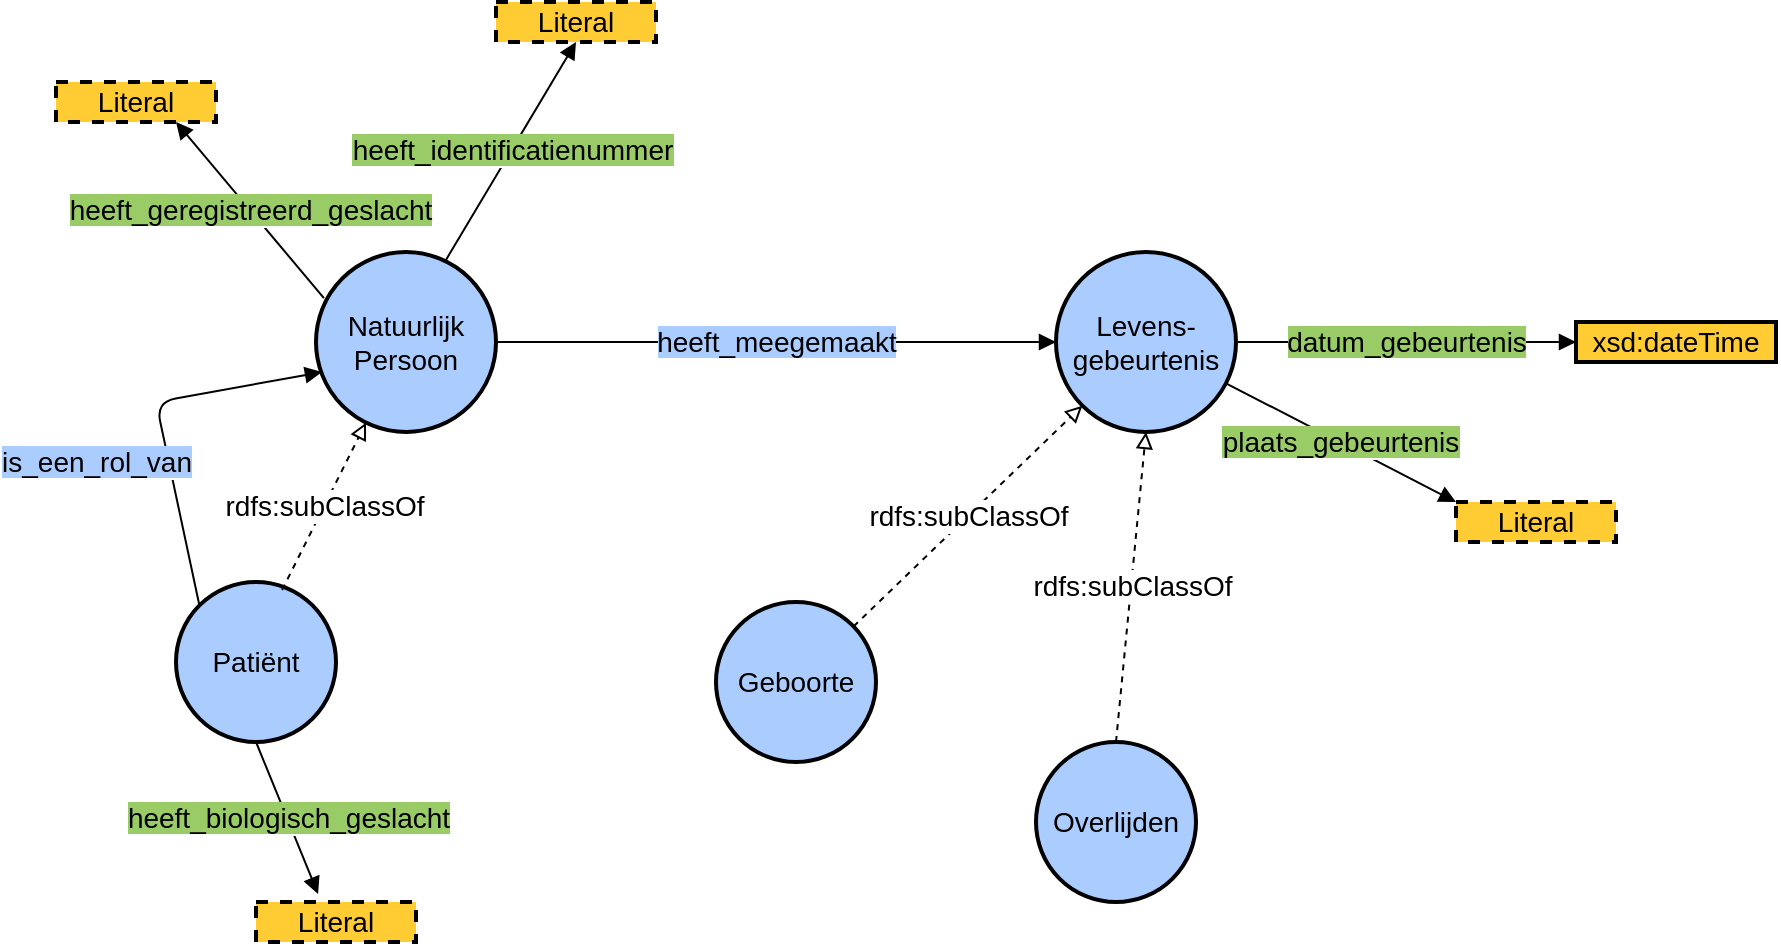 <mxfile version="13.9.9" type="device"><diagram id="aitnf4ydvPf2HsYyldkJ" name="Pagina-1"><mxGraphModel dx="1106" dy="747" grid="1" gridSize="10" guides="1" tooltips="1" connect="1" arrows="1" fold="1" page="1" pageScale="1" pageWidth="827" pageHeight="1169" math="0" shadow="0"><root><mxCell id="0"/><mxCell id="1" parent="0"/><mxCell id="F3sWjjHBqZIlQQkPMmtJ-1" value="Levens-gebeurtenis" style="ellipse;whiteSpace=wrap;html=1;rounded=0;shadow=0;glass=0;comic=0;strokeColor=#000000;strokeWidth=2;fillColor=#acf;gradientColor=none;fontSize=14;fontColor=#000000;align=center;" vertex="1" parent="1"><mxGeometry x="560" y="205" width="90" height="90" as="geometry"/></mxCell><mxCell id="F3sWjjHBqZIlQQkPMmtJ-2" value="Natuurlijk Persoon" style="ellipse;whiteSpace=wrap;html=1;rounded=0;shadow=0;glass=0;comic=0;strokeColor=#000000;strokeWidth=2;fillColor=#acf;gradientColor=none;fontSize=14;fontColor=#000000;align=center;" vertex="1" parent="1"><mxGeometry x="190" y="205" width="90" height="90" as="geometry"/></mxCell><mxCell id="F3sWjjHBqZIlQQkPMmtJ-3" value="Patiënt" style="ellipse;whiteSpace=wrap;html=1;rounded=0;shadow=0;glass=0;comic=0;strokeColor=#000000;strokeWidth=2;fillColor=#acf;gradientColor=none;fontSize=14;fontColor=#000000;align=center;" vertex="1" parent="1"><mxGeometry x="120" y="370" width="80" height="80" as="geometry"/></mxCell><mxCell id="F3sWjjHBqZIlQQkPMmtJ-4" value="rdfs:subClassOf" style="endArrow=block;html=1;strokeColor=#000000;fontSize=14;fontColor=#000000;endFill=0;dashed=1;exitX=0.663;exitY=0.05;exitDx=0;exitDy=0;exitPerimeter=0;" edge="1" parent="1" source="F3sWjjHBqZIlQQkPMmtJ-3" target="F3sWjjHBqZIlQQkPMmtJ-2"><mxGeometry width="50" height="50" relative="1" as="geometry"><mxPoint x="340" y="380" as="sourcePoint"/><mxPoint x="480" y="380" as="targetPoint"/></mxGeometry></mxCell><mxCell id="F3sWjjHBqZIlQQkPMmtJ-5" value="&lt;span style=&quot;background-color: rgb(170 , 204 , 255)&quot;&gt;heeft_meegemaakt&lt;/span&gt;" style="endArrow=block;html=1;strokeColor=#000000;fontSize=14;fontColor=#000000;endFill=1;exitX=1;exitY=0.5;exitDx=0;exitDy=0;" edge="1" parent="1" source="F3sWjjHBqZIlQQkPMmtJ-2" target="F3sWjjHBqZIlQQkPMmtJ-1"><mxGeometry width="50" height="50" relative="1" as="geometry"><mxPoint x="340" y="380" as="sourcePoint"/><mxPoint x="480" y="380" as="targetPoint"/></mxGeometry></mxCell><mxCell id="F3sWjjHBqZIlQQkPMmtJ-6" value="&lt;span style=&quot;background-color: rgb(170 , 204 , 255)&quot;&gt;is_een_rol_van&lt;/span&gt;" style="endArrow=block;html=1;strokeColor=#000000;fontSize=14;fontColor=#000000;endFill=1;exitX=0;exitY=0;exitDx=0;exitDy=0;entryX=0.033;entryY=0.667;entryDx=0;entryDy=0;entryPerimeter=0;" edge="1" parent="1" source="F3sWjjHBqZIlQQkPMmtJ-3" target="F3sWjjHBqZIlQQkPMmtJ-2"><mxGeometry x="-0.141" y="36" width="50" height="50" relative="1" as="geometry"><mxPoint x="340" y="370" as="sourcePoint"/><mxPoint x="480" y="370" as="targetPoint"/><Array as="points"><mxPoint x="110" y="280"/></Array><mxPoint as="offset"/></mxGeometry></mxCell><mxCell id="F3sWjjHBqZIlQQkPMmtJ-7" value="Literal" style="whiteSpace=wrap;html=1;rounded=0;shadow=0;glass=0;comic=0;strokeColor=#000000;strokeWidth=2;fillColor=#fc3;gradientColor=none;fontSize=14;fontColor=#000000;align=center;dashed=1;" vertex="1" parent="1"><mxGeometry x="280" y="80" width="80" height="20" as="geometry"/></mxCell><mxCell id="F3sWjjHBqZIlQQkPMmtJ-8" value="&lt;span style=&quot;background-color: rgb(153 , 204 , 102)&quot;&gt;heeft_identificatienummer&lt;/span&gt;" style="endArrow=block;html=1;strokeColor=#000000;fontSize=14;fontColor=#000000;endFill=1;entryX=0.5;entryY=1;entryDx=0;entryDy=0;exitX=0.722;exitY=0.044;exitDx=0;exitDy=0;exitPerimeter=0;" edge="1" parent="1" source="F3sWjjHBqZIlQQkPMmtJ-2" target="F3sWjjHBqZIlQQkPMmtJ-7"><mxGeometry width="50" height="50" relative="1" as="geometry"><mxPoint x="340" y="370" as="sourcePoint"/><mxPoint x="480" y="370" as="targetPoint"/></mxGeometry></mxCell><mxCell id="F3sWjjHBqZIlQQkPMmtJ-9" value="Geboorte" style="ellipse;whiteSpace=wrap;html=1;rounded=0;shadow=0;glass=0;comic=0;strokeColor=#000000;strokeWidth=2;fillColor=#acf;gradientColor=none;fontSize=14;fontColor=#000000;align=center;" vertex="1" parent="1"><mxGeometry x="390" y="380" width="80" height="80" as="geometry"/></mxCell><mxCell id="F3sWjjHBqZIlQQkPMmtJ-10" value="rdfs:subClassOf" style="endArrow=block;html=1;strokeColor=#000000;fontSize=14;fontColor=#000000;endFill=0;dashed=1;entryX=0;entryY=1;entryDx=0;entryDy=0;" edge="1" parent="1" source="F3sWjjHBqZIlQQkPMmtJ-9" target="F3sWjjHBqZIlQQkPMmtJ-1"><mxGeometry width="50" height="50" relative="1" as="geometry"><mxPoint x="340" y="370" as="sourcePoint"/><mxPoint x="480" y="370" as="targetPoint"/></mxGeometry></mxCell><mxCell id="F3sWjjHBqZIlQQkPMmtJ-11" value="&lt;span style=&quot;background-color: rgb(153 , 204 , 102)&quot;&gt;datum_gebeurtenis&lt;/span&gt;" style="endArrow=block;html=1;strokeColor=#000000;fontSize=14;fontColor=#000000;endFill=1;entryX=0;entryY=0.5;entryDx=0;entryDy=0;exitX=1;exitY=0.5;exitDx=0;exitDy=0;" edge="1" parent="1" source="F3sWjjHBqZIlQQkPMmtJ-1" target="F3sWjjHBqZIlQQkPMmtJ-12"><mxGeometry width="50" height="50" relative="1" as="geometry"><mxPoint x="690.004" y="130.001" as="sourcePoint"/><mxPoint x="728.74" y="253.46" as="targetPoint"/></mxGeometry></mxCell><mxCell id="F3sWjjHBqZIlQQkPMmtJ-12" value="xsd:dateTime" style="whiteSpace=wrap;html=1;rounded=0;shadow=0;glass=0;comic=0;strokeColor=#000000;strokeWidth=2;fillColor=#fc3;gradientColor=none;fontSize=14;fontColor=#000000;align=center;" vertex="1" parent="1"><mxGeometry x="820" y="240" width="100" height="20" as="geometry"/></mxCell><mxCell id="F3sWjjHBqZIlQQkPMmtJ-16" value="Literal" style="whiteSpace=wrap;html=1;rounded=0;shadow=0;glass=0;comic=0;strokeColor=#000000;strokeWidth=2;fillColor=#fc3;gradientColor=none;fontSize=14;fontColor=#000000;align=center;dashed=1;" vertex="1" parent="1"><mxGeometry x="160" y="530" width="80" height="20" as="geometry"/></mxCell><mxCell id="F3sWjjHBqZIlQQkPMmtJ-18" value="&lt;span style=&quot;background-color: rgb(153 , 204 , 102)&quot;&gt;heeft_biologisch_geslacht&lt;/span&gt;" style="endArrow=block;html=1;strokeColor=#000000;fontSize=14;fontColor=#000000;endFill=1;entryX=0.388;entryY=-0.2;entryDx=0;entryDy=0;exitX=0.5;exitY=1;exitDx=0;exitDy=0;entryPerimeter=0;" edge="1" parent="1" source="F3sWjjHBqZIlQQkPMmtJ-3" target="F3sWjjHBqZIlQQkPMmtJ-16"><mxGeometry width="50" height="50" relative="1" as="geometry"><mxPoint x="340" y="370" as="sourcePoint"/><mxPoint x="480" y="370" as="targetPoint"/></mxGeometry></mxCell><mxCell id="F3sWjjHBqZIlQQkPMmtJ-19" value="Literal" style="whiteSpace=wrap;html=1;rounded=0;shadow=0;glass=0;comic=0;strokeColor=#000000;strokeWidth=2;fillColor=#fc3;gradientColor=none;fontSize=14;fontColor=#000000;align=center;dashed=1;" vertex="1" parent="1"><mxGeometry x="760" y="330" width="80" height="20" as="geometry"/></mxCell><mxCell id="F3sWjjHBqZIlQQkPMmtJ-20" value="&lt;span style=&quot;background-color: rgb(153 , 204 , 102)&quot;&gt;plaats_gebeurtenis&lt;/span&gt;" style="endArrow=block;html=1;strokeColor=#000000;fontSize=14;fontColor=#000000;endFill=1;entryX=0;entryY=0;entryDx=0;entryDy=0;" edge="1" parent="1" source="F3sWjjHBqZIlQQkPMmtJ-1" target="F3sWjjHBqZIlQQkPMmtJ-19"><mxGeometry width="50" height="50" relative="1" as="geometry"><mxPoint x="340" y="370" as="sourcePoint"/><mxPoint x="480" y="370" as="targetPoint"/></mxGeometry></mxCell><mxCell id="F3sWjjHBqZIlQQkPMmtJ-21" value="Literal" style="whiteSpace=wrap;html=1;rounded=0;shadow=0;glass=0;comic=0;strokeColor=#000000;strokeWidth=2;fillColor=#fc3;gradientColor=none;fontSize=14;fontColor=#000000;align=center;dashed=1;" vertex="1" parent="1"><mxGeometry x="60" y="120" width="80" height="20" as="geometry"/></mxCell><mxCell id="F3sWjjHBqZIlQQkPMmtJ-22" value="&lt;span style=&quot;background-color: rgb(153 , 204 , 102)&quot;&gt;heeft_geregistreerd_geslacht&lt;/span&gt;" style="endArrow=block;html=1;strokeColor=#000000;fontSize=14;fontColor=#000000;endFill=1;entryX=0.75;entryY=1;entryDx=0;entryDy=0;exitX=0.044;exitY=0.256;exitDx=0;exitDy=0;exitPerimeter=0;" edge="1" parent="1" source="F3sWjjHBqZIlQQkPMmtJ-2" target="F3sWjjHBqZIlQQkPMmtJ-21"><mxGeometry width="50" height="50" relative="1" as="geometry"><mxPoint x="340" y="370" as="sourcePoint"/><mxPoint x="480" y="370" as="targetPoint"/></mxGeometry></mxCell><mxCell id="F3sWjjHBqZIlQQkPMmtJ-23" value="Overlijden" style="ellipse;whiteSpace=wrap;html=1;rounded=0;shadow=0;glass=0;comic=0;strokeColor=#000000;strokeWidth=2;fillColor=#acf;gradientColor=none;fontSize=14;fontColor=#000000;align=center;" vertex="1" parent="1"><mxGeometry x="550" y="450" width="80" height="80" as="geometry"/></mxCell><mxCell id="F3sWjjHBqZIlQQkPMmtJ-24" value="rdfs:subClassOf" style="endArrow=block;html=1;strokeColor=#000000;fontSize=14;fontColor=#000000;endFill=0;dashed=1;entryX=0.5;entryY=1;entryDx=0;entryDy=0;exitX=0.5;exitY=0;exitDx=0;exitDy=0;" edge="1" parent="1" source="F3sWjjHBqZIlQQkPMmtJ-23" target="F3sWjjHBqZIlQQkPMmtJ-1"><mxGeometry width="50" height="50" relative="1" as="geometry"><mxPoint x="340" y="370" as="sourcePoint"/><mxPoint x="480" y="370" as="targetPoint"/></mxGeometry></mxCell></root></mxGraphModel></diagram></mxfile>